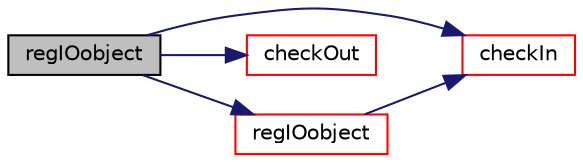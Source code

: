 digraph "regIOobject"
{
  bgcolor="transparent";
  edge [fontname="Helvetica",fontsize="10",labelfontname="Helvetica",labelfontsize="10"];
  node [fontname="Helvetica",fontsize="10",shape=record];
  rankdir="LR";
  Node1 [label="regIOobject",height=0.2,width=0.4,color="black", fillcolor="grey75", style="filled", fontcolor="black"];
  Node1 -> Node2 [color="midnightblue",fontsize="10",style="solid",fontname="Helvetica"];
  Node2 [label="checkIn",height=0.2,width=0.4,color="red",URL="$a02193.html#af9e300b410088279d671077efe9751f8",tooltip="Add object to registry. "];
  Node1 -> Node3 [color="midnightblue",fontsize="10",style="solid",fontname="Helvetica"];
  Node3 [label="checkOut",height=0.2,width=0.4,color="red",URL="$a02193.html#aca37b66bfd7214d80ab764b883b5bfc6",tooltip="Remove object from registry. "];
  Node1 -> Node4 [color="midnightblue",fontsize="10",style="solid",fontname="Helvetica"];
  Node4 [label="regIOobject",height=0.2,width=0.4,color="red",URL="$a02193.html#a805c73a672e286774c8994203483c8ba",tooltip="Construct from IOobject. Optional flag for if IOobject is the. "];
  Node4 -> Node2 [color="midnightblue",fontsize="10",style="solid",fontname="Helvetica"];
}
